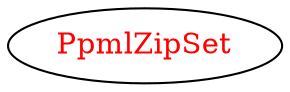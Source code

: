 digraph dependencyGraph {
 concentrate=true;
 ranksep="2.0";
 rankdir="LR"; 
 splines="ortho";
"PpmlZipSet" [fontcolor="red"];
}